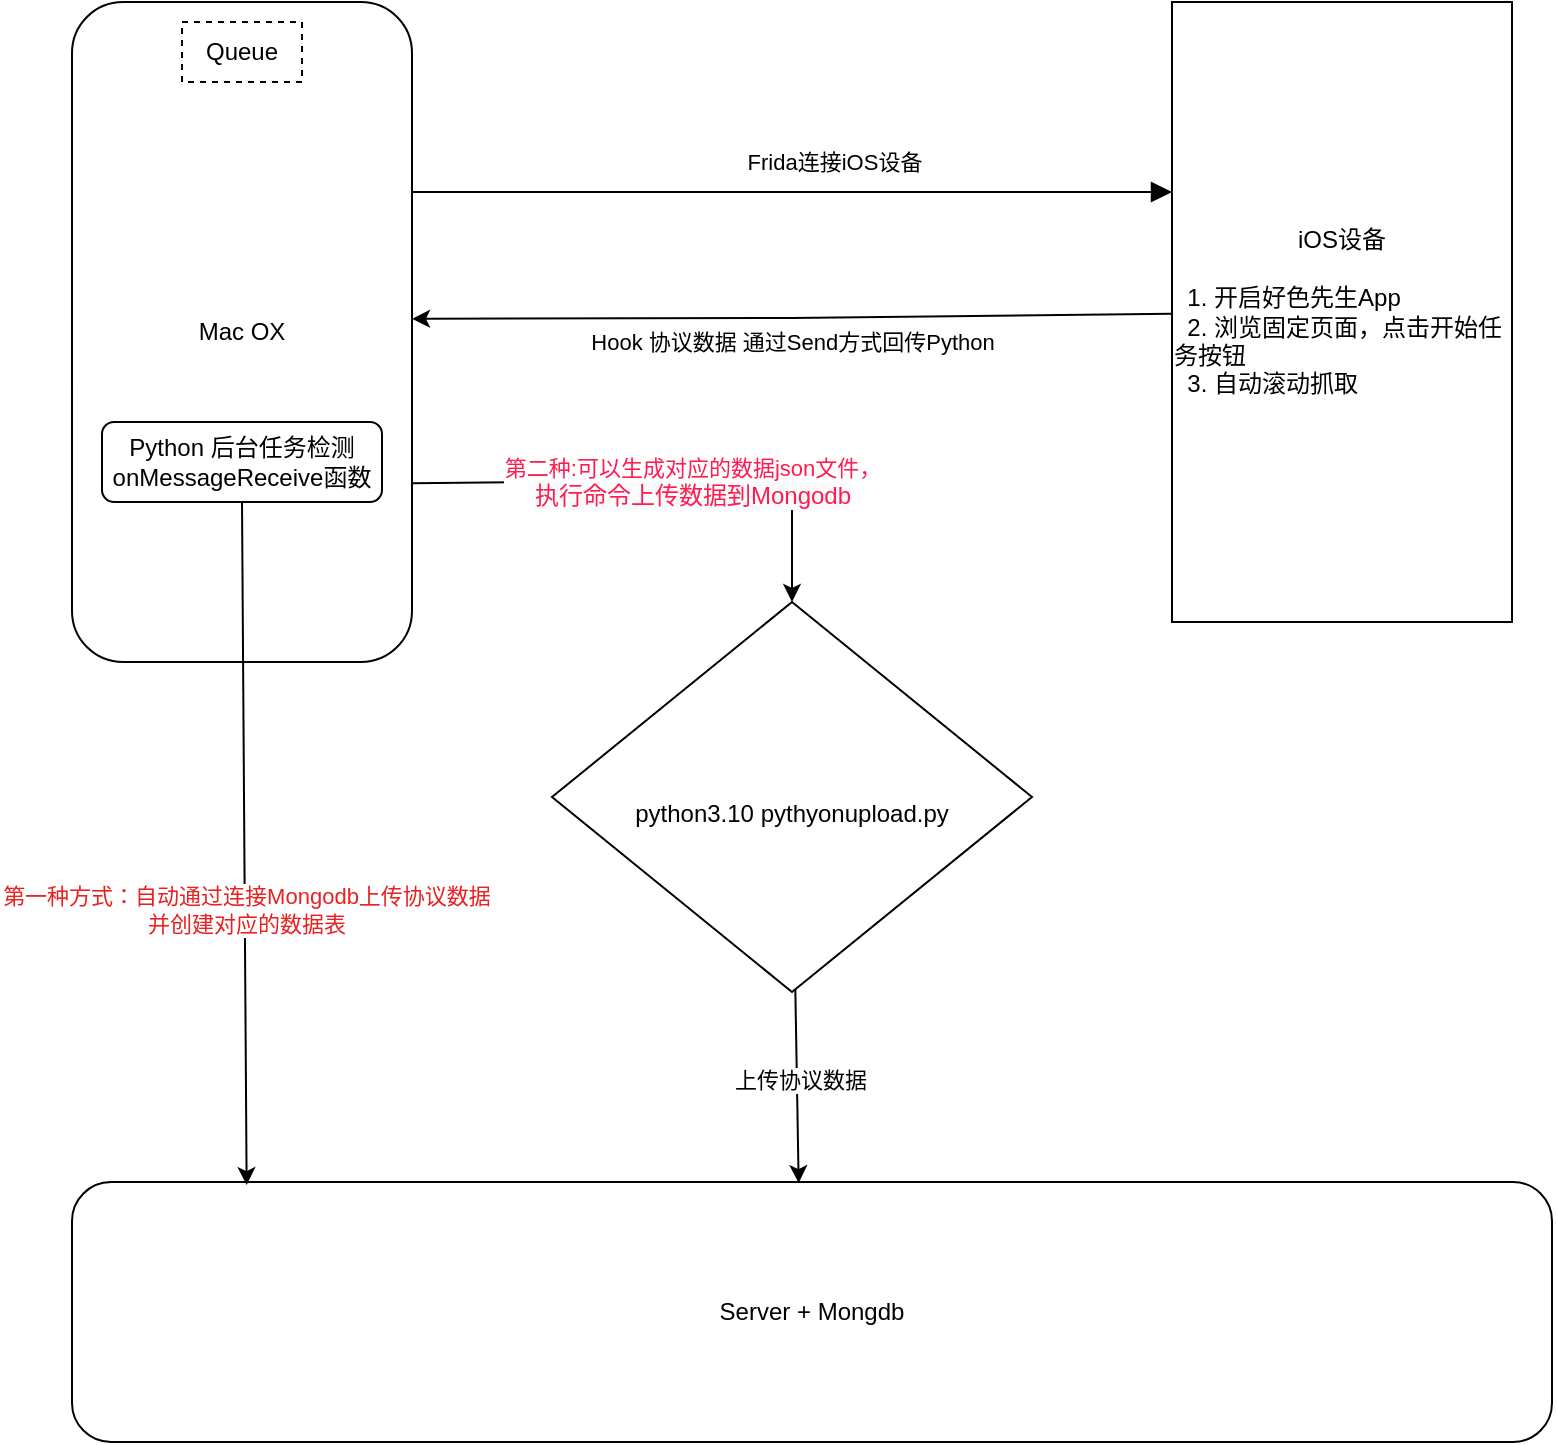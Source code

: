 <mxfile version="21.1.2" type="device">
  <diagram id="C5RBs43oDa-KdzZeNtuy" name="Page-1">
    <mxGraphModel dx="1907" dy="1156" grid="1" gridSize="10" guides="1" tooltips="1" connect="1" arrows="1" fold="1" page="1" pageScale="1" pageWidth="827" pageHeight="1169" math="0" shadow="0">
      <root>
        <mxCell id="WIyWlLk6GJQsqaUBKTNV-0" />
        <mxCell id="WIyWlLk6GJQsqaUBKTNV-1" parent="WIyWlLk6GJQsqaUBKTNV-0" />
        <mxCell id="WIyWlLk6GJQsqaUBKTNV-2" value="" style="rounded=0;html=1;jettySize=auto;orthogonalLoop=1;fontSize=11;endArrow=block;endFill=1;endSize=8;strokeWidth=1;shadow=0;labelBackgroundColor=none;edgeStyle=orthogonalEdgeStyle;horizontal=0;entryX=0;entryY=0.5;entryDx=0;entryDy=0;" parent="WIyWlLk6GJQsqaUBKTNV-1" edge="1">
          <mxGeometry relative="1" as="geometry">
            <mxPoint x="240" y="175" as="sourcePoint" />
            <mxPoint x="620" y="175" as="targetPoint" />
            <Array as="points">
              <mxPoint x="500" y="175" />
              <mxPoint x="500" y="175" />
            </Array>
          </mxGeometry>
        </mxCell>
        <mxCell id="rxu0PH6MW3JncJrpLzEN-0" value="Frida连接iOS设备" style="edgeLabel;html=1;align=center;verticalAlign=middle;resizable=0;points=[];" vertex="1" connectable="0" parent="WIyWlLk6GJQsqaUBKTNV-2">
          <mxGeometry x="-0.009" y="1" relative="1" as="geometry">
            <mxPoint x="22" y="-14" as="offset" />
          </mxGeometry>
        </mxCell>
        <mxCell id="WIyWlLk6GJQsqaUBKTNV-3" value="Mac OX&lt;br&gt;" style="rounded=1;whiteSpace=wrap;html=1;fontSize=12;glass=0;strokeWidth=1;shadow=0;" parent="WIyWlLk6GJQsqaUBKTNV-1" vertex="1">
          <mxGeometry x="70" y="80" width="170" height="330" as="geometry" />
        </mxCell>
        <mxCell id="WIyWlLk6GJQsqaUBKTNV-7" value="Server + Mongdb" style="rounded=1;whiteSpace=wrap;html=1;fontSize=12;glass=0;strokeWidth=1;shadow=0;" parent="WIyWlLk6GJQsqaUBKTNV-1" vertex="1">
          <mxGeometry x="70" y="670" width="740" height="130" as="geometry" />
        </mxCell>
        <mxCell id="WIyWlLk6GJQsqaUBKTNV-12" value="Python 后台任务检测onMessageReceive函数" style="rounded=1;whiteSpace=wrap;html=1;fontSize=12;glass=0;strokeWidth=1;shadow=0;" parent="WIyWlLk6GJQsqaUBKTNV-1" vertex="1">
          <mxGeometry x="85" y="290" width="140" height="40" as="geometry" />
        </mxCell>
        <mxCell id="rxu0PH6MW3JncJrpLzEN-2" value="iOS设备&lt;br&gt;&lt;br&gt;&lt;div style=&quot;text-align: left;&quot;&gt;&lt;span style=&quot;background-color: initial;&quot;&gt;&amp;nbsp; 1. 开启好色先生App&lt;/span&gt;&lt;/div&gt;&lt;div style=&quot;text-align: left;&quot;&gt;&lt;span style=&quot;background-color: initial;&quot;&gt;&amp;nbsp; 2. 浏览固定页面，点击开始任务按钮&lt;/span&gt;&lt;/div&gt;&lt;div style=&quot;text-align: left;&quot;&gt;&lt;span style=&quot;background-color: initial;&quot;&gt;&amp;nbsp; 3. 自动滚动抓取&lt;/span&gt;&lt;/div&gt;&lt;div style=&quot;text-align: justify;&quot;&gt;&lt;/div&gt;" style="whiteSpace=wrap;html=1;fillColor=default;" vertex="1" parent="WIyWlLk6GJQsqaUBKTNV-1">
          <mxGeometry x="620" y="80" width="170" height="310" as="geometry" />
        </mxCell>
        <mxCell id="rxu0PH6MW3JncJrpLzEN-3" value="" style="endArrow=classic;html=1;rounded=0;entryX=1;entryY=0.48;entryDx=0;entryDy=0;entryPerimeter=0;" edge="1" parent="WIyWlLk6GJQsqaUBKTNV-1" source="rxu0PH6MW3JncJrpLzEN-2" target="WIyWlLk6GJQsqaUBKTNV-3">
          <mxGeometry width="50" height="50" relative="1" as="geometry">
            <mxPoint x="390" y="420" as="sourcePoint" />
            <mxPoint x="240" y="240" as="targetPoint" />
            <Array as="points">
              <mxPoint x="430" y="238" />
            </Array>
          </mxGeometry>
        </mxCell>
        <mxCell id="rxu0PH6MW3JncJrpLzEN-4" value="Hook 协议数据 通过Send方式回传Python" style="edgeLabel;html=1;align=center;verticalAlign=middle;resizable=0;points=[];" vertex="1" connectable="0" parent="rxu0PH6MW3JncJrpLzEN-3">
          <mxGeometry x="0.153" relative="1" as="geometry">
            <mxPoint x="29" y="12" as="offset" />
          </mxGeometry>
        </mxCell>
        <mxCell id="rxu0PH6MW3JncJrpLzEN-5" value="" style="endArrow=classic;html=1;rounded=0;exitX=0.5;exitY=1;exitDx=0;exitDy=0;entryX=0.118;entryY=0.012;entryDx=0;entryDy=0;entryPerimeter=0;" edge="1" parent="WIyWlLk6GJQsqaUBKTNV-1" source="WIyWlLk6GJQsqaUBKTNV-12" target="WIyWlLk6GJQsqaUBKTNV-7">
          <mxGeometry width="50" height="50" relative="1" as="geometry">
            <mxPoint x="390" y="410" as="sourcePoint" />
            <mxPoint x="440" y="360" as="targetPoint" />
          </mxGeometry>
        </mxCell>
        <mxCell id="rxu0PH6MW3JncJrpLzEN-6" value="第一种方式：自动通过连接Mongodb上传协议数据&lt;br&gt;并创建对应的数据表" style="edgeLabel;html=1;align=center;verticalAlign=middle;resizable=0;points=[];fontColor=#e82121;" vertex="1" connectable="0" parent="rxu0PH6MW3JncJrpLzEN-5">
          <mxGeometry x="0.087" y="2" relative="1" as="geometry">
            <mxPoint x="-2" y="18" as="offset" />
          </mxGeometry>
        </mxCell>
        <mxCell id="rxu0PH6MW3JncJrpLzEN-7" value="&lt;br&gt;python3.10 pythyonupload.py" style="rhombus;whiteSpace=wrap;html=1;" vertex="1" parent="WIyWlLk6GJQsqaUBKTNV-1">
          <mxGeometry x="310" y="380" width="240" height="195" as="geometry" />
        </mxCell>
        <mxCell id="rxu0PH6MW3JncJrpLzEN-9" value="&lt;font color=&quot;#ff1c51&quot;&gt;第二种:可以生成对应的数据json文件，&lt;br style=&quot;border-color: var(--border-color); font-size: 12px; background-color: rgb(251, 251, 251);&quot;&gt;&lt;span style=&quot;font-size: 12px; background-color: rgb(251, 251, 251);&quot;&gt;执行命令上传数据到Mongodb&lt;/span&gt;&lt;/font&gt;" style="endArrow=classic;startArrow=none;html=1;rounded=0;entryX=0.5;entryY=0;entryDx=0;entryDy=0;exitX=1;exitY=0.729;exitDx=0;exitDy=0;exitPerimeter=0;startFill=0;" edge="1" parent="WIyWlLk6GJQsqaUBKTNV-1" source="WIyWlLk6GJQsqaUBKTNV-3" target="rxu0PH6MW3JncJrpLzEN-7">
          <mxGeometry x="0.12" width="50" height="50" relative="1" as="geometry">
            <mxPoint x="350" y="360" as="sourcePoint" />
            <mxPoint x="400" y="310" as="targetPoint" />
            <Array as="points">
              <mxPoint x="300" y="320" />
              <mxPoint x="360" y="320" />
              <mxPoint x="430" y="320" />
            </Array>
            <mxPoint as="offset" />
          </mxGeometry>
        </mxCell>
        <mxCell id="rxu0PH6MW3JncJrpLzEN-10" value="" style="endArrow=classic;html=1;rounded=0;entryX=0.491;entryY=0.004;entryDx=0;entryDy=0;entryPerimeter=0;" edge="1" parent="WIyWlLk6GJQsqaUBKTNV-1" source="rxu0PH6MW3JncJrpLzEN-7" target="WIyWlLk6GJQsqaUBKTNV-7">
          <mxGeometry width="50" height="50" relative="1" as="geometry">
            <mxPoint x="350" y="360" as="sourcePoint" />
            <mxPoint x="400" y="310" as="targetPoint" />
          </mxGeometry>
        </mxCell>
        <mxCell id="rxu0PH6MW3JncJrpLzEN-11" value="上传协议数据" style="edgeLabel;html=1;align=center;verticalAlign=middle;resizable=0;points=[];" vertex="1" connectable="0" parent="rxu0PH6MW3JncJrpLzEN-10">
          <mxGeometry x="-0.071" y="1" relative="1" as="geometry">
            <mxPoint as="offset" />
          </mxGeometry>
        </mxCell>
        <mxCell id="rxu0PH6MW3JncJrpLzEN-12" value="Queue" style="text;html=1;align=center;verticalAlign=middle;whiteSpace=wrap;rounded=0;strokeColor=default;dashed=1;" vertex="1" parent="WIyWlLk6GJQsqaUBKTNV-1">
          <mxGeometry x="125" y="90" width="60" height="30" as="geometry" />
        </mxCell>
      </root>
    </mxGraphModel>
  </diagram>
</mxfile>
